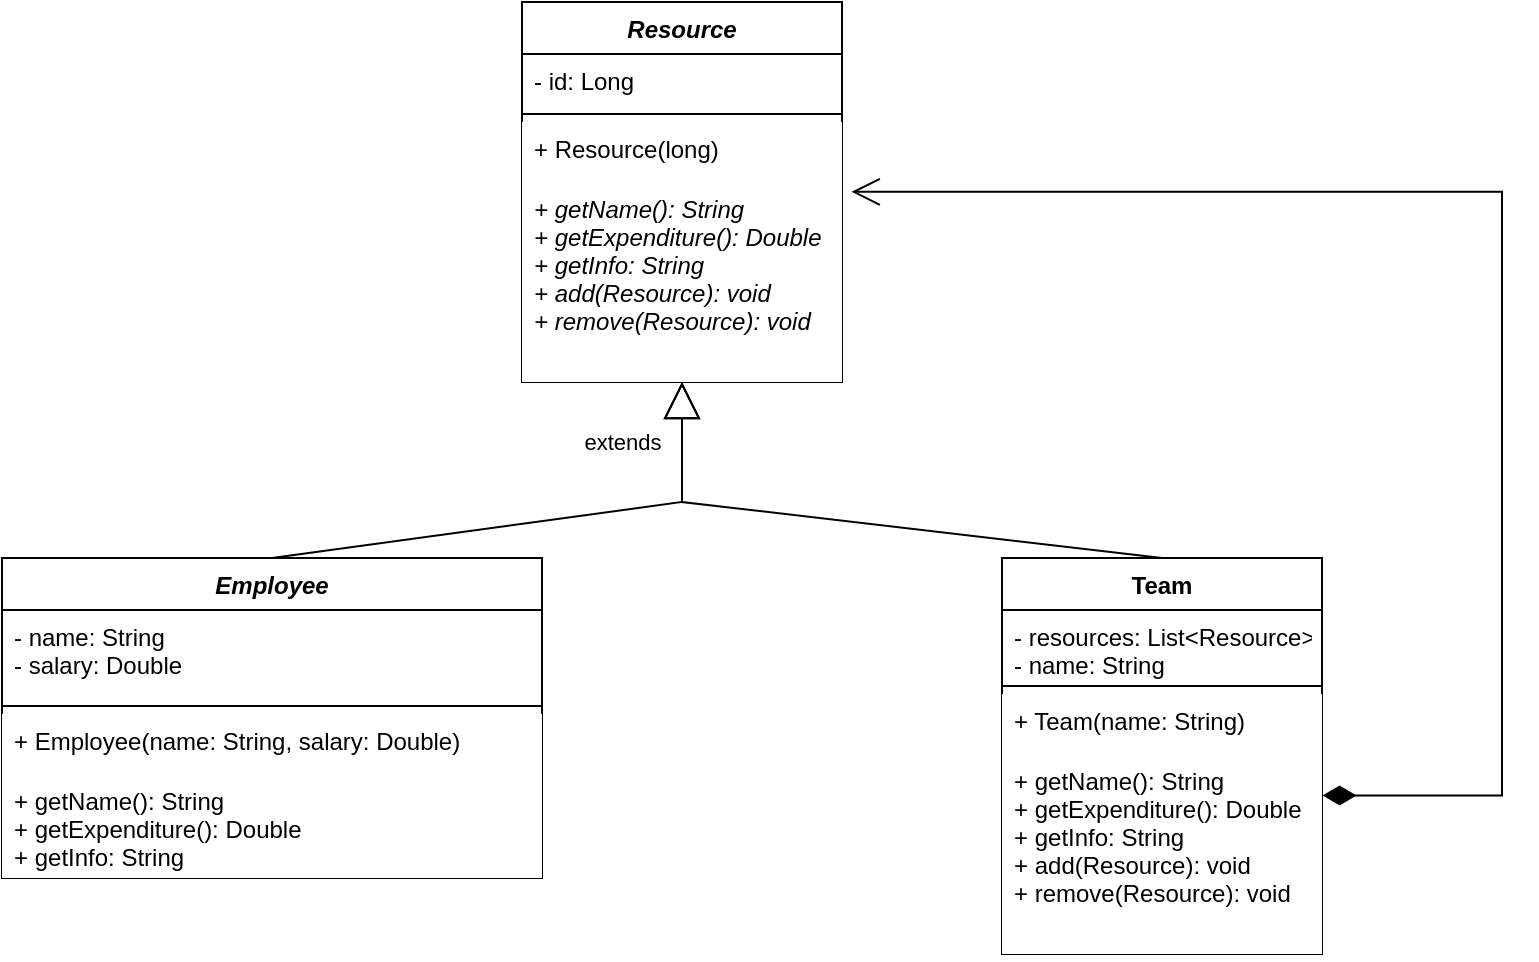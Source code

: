 <mxfile version="16.1.0" type="device"><diagram id="Zp8oXfj581WMTEjwuuQ9" name="compositeDesignPattern"><mxGraphModel dx="1063" dy="573" grid="1" gridSize="10" guides="1" tooltips="1" connect="1" arrows="1" fold="1" page="1" pageScale="1" pageWidth="827" pageHeight="1169" math="0" shadow="0"><root><mxCell id="0"/><mxCell id="1" parent="0"/><mxCell id="Uk8ZUGh8KuW9vpX1DNJr-1" value="Resource" style="swimlane;fontStyle=3;align=center;verticalAlign=top;childLayout=stackLayout;horizontal=1;startSize=26;horizontalStack=0;resizeParent=1;resizeParentMax=0;resizeLast=0;collapsible=1;marginBottom=0;" vertex="1" parent="1"><mxGeometry x="290" y="30" width="160" height="190" as="geometry"/></mxCell><mxCell id="Uk8ZUGh8KuW9vpX1DNJr-2" value="- id: Long" style="text;strokeColor=none;fillColor=none;align=left;verticalAlign=top;spacingLeft=4;spacingRight=4;overflow=hidden;rotatable=0;points=[[0,0.5],[1,0.5]];portConstraint=eastwest;" vertex="1" parent="Uk8ZUGh8KuW9vpX1DNJr-1"><mxGeometry y="26" width="160" height="26" as="geometry"/></mxCell><mxCell id="Uk8ZUGh8KuW9vpX1DNJr-3" value="" style="line;strokeWidth=1;fillColor=none;align=left;verticalAlign=middle;spacingTop=-1;spacingLeft=3;spacingRight=3;rotatable=0;labelPosition=right;points=[];portConstraint=eastwest;" vertex="1" parent="Uk8ZUGh8KuW9vpX1DNJr-1"><mxGeometry y="52" width="160" height="8" as="geometry"/></mxCell><mxCell id="Uk8ZUGh8KuW9vpX1DNJr-6" value="+ Resource(long)" style="text;strokeColor=none;fillColor=default;align=left;verticalAlign=top;spacingLeft=4;spacingRight=4;overflow=hidden;rotatable=0;points=[[0,0.5],[1,0.5]];portConstraint=eastwest;fontStyle=0" vertex="1" parent="Uk8ZUGh8KuW9vpX1DNJr-1"><mxGeometry y="60" width="160" height="30" as="geometry"/></mxCell><mxCell id="Uk8ZUGh8KuW9vpX1DNJr-4" value="+ getName(): String&#10;+ getExpenditure(): Double&#10;+ getInfo: String&#10;+ add(Resource): void&#10;+ remove(Resource): void" style="text;strokeColor=none;fillColor=default;align=left;verticalAlign=top;spacingLeft=4;spacingRight=4;overflow=hidden;rotatable=0;points=[[0,0.5],[1,0.5]];portConstraint=eastwest;fontStyle=2" vertex="1" parent="Uk8ZUGh8KuW9vpX1DNJr-1"><mxGeometry y="90" width="160" height="100" as="geometry"/></mxCell><mxCell id="Uk8ZUGh8KuW9vpX1DNJr-7" value="Team" style="swimlane;fontStyle=1;align=center;verticalAlign=top;childLayout=stackLayout;horizontal=1;startSize=26;horizontalStack=0;resizeParent=1;resizeParentMax=0;resizeLast=0;collapsible=1;marginBottom=0;" vertex="1" parent="1"><mxGeometry x="530" y="308" width="160" height="198" as="geometry"/></mxCell><mxCell id="Uk8ZUGh8KuW9vpX1DNJr-8" value="- resources: List&lt;Resource&gt;&#10;- name: String" style="text;strokeColor=none;fillColor=none;align=left;verticalAlign=top;spacingLeft=4;spacingRight=4;overflow=hidden;rotatable=0;points=[[0,0.5],[1,0.5]];portConstraint=eastwest;" vertex="1" parent="Uk8ZUGh8KuW9vpX1DNJr-7"><mxGeometry y="26" width="160" height="34" as="geometry"/></mxCell><mxCell id="Uk8ZUGh8KuW9vpX1DNJr-9" value="" style="line;strokeWidth=1;fillColor=none;align=left;verticalAlign=middle;spacingTop=-1;spacingLeft=3;spacingRight=3;rotatable=0;labelPosition=right;points=[];portConstraint=eastwest;" vertex="1" parent="Uk8ZUGh8KuW9vpX1DNJr-7"><mxGeometry y="60" width="160" height="8" as="geometry"/></mxCell><mxCell id="Uk8ZUGh8KuW9vpX1DNJr-10" value="+ Team(name: String)" style="text;strokeColor=none;fillColor=default;align=left;verticalAlign=top;spacingLeft=4;spacingRight=4;overflow=hidden;rotatable=0;points=[[0,0.5],[1,0.5]];portConstraint=eastwest;fontStyle=0" vertex="1" parent="Uk8ZUGh8KuW9vpX1DNJr-7"><mxGeometry y="68" width="160" height="30" as="geometry"/></mxCell><mxCell id="Uk8ZUGh8KuW9vpX1DNJr-11" value="+ getName(): String&#10;+ getExpenditure(): Double&#10;+ getInfo: String&#10;+ add(Resource): void&#10;+ remove(Resource): void&#10;" style="text;strokeColor=none;fillColor=default;align=left;verticalAlign=top;spacingLeft=4;spacingRight=4;overflow=hidden;rotatable=0;points=[[0,0.5],[1,0.5]];portConstraint=eastwest;fontStyle=0" vertex="1" parent="Uk8ZUGh8KuW9vpX1DNJr-7"><mxGeometry y="98" width="160" height="100" as="geometry"/></mxCell><mxCell id="Uk8ZUGh8KuW9vpX1DNJr-12" value="Employee" style="swimlane;fontStyle=3;align=center;verticalAlign=top;childLayout=stackLayout;horizontal=1;startSize=26;horizontalStack=0;resizeParent=1;resizeParentMax=0;resizeLast=0;collapsible=1;marginBottom=0;" vertex="1" parent="1"><mxGeometry x="30" y="308" width="270" height="160" as="geometry"/></mxCell><mxCell id="Uk8ZUGh8KuW9vpX1DNJr-13" value="- name: String&#10;- salary: Double" style="text;strokeColor=none;fillColor=none;align=left;verticalAlign=top;spacingLeft=4;spacingRight=4;overflow=hidden;rotatable=0;points=[[0,0.5],[1,0.5]];portConstraint=eastwest;" vertex="1" parent="Uk8ZUGh8KuW9vpX1DNJr-12"><mxGeometry y="26" width="270" height="44" as="geometry"/></mxCell><mxCell id="Uk8ZUGh8KuW9vpX1DNJr-14" value="" style="line;strokeWidth=1;fillColor=none;align=left;verticalAlign=middle;spacingTop=-1;spacingLeft=3;spacingRight=3;rotatable=0;labelPosition=right;points=[];portConstraint=eastwest;" vertex="1" parent="Uk8ZUGh8KuW9vpX1DNJr-12"><mxGeometry y="70" width="270" height="8" as="geometry"/></mxCell><mxCell id="Uk8ZUGh8KuW9vpX1DNJr-15" value="+ Employee(name: String, salary: Double)" style="text;strokeColor=none;fillColor=default;align=left;verticalAlign=top;spacingLeft=4;spacingRight=4;overflow=hidden;rotatable=0;points=[[0,0.5],[1,0.5]];portConstraint=eastwest;fontStyle=0" vertex="1" parent="Uk8ZUGh8KuW9vpX1DNJr-12"><mxGeometry y="78" width="270" height="30" as="geometry"/></mxCell><mxCell id="Uk8ZUGh8KuW9vpX1DNJr-16" value="+ getName(): String&#10;+ getExpenditure(): Double&#10;+ getInfo: String" style="text;strokeColor=none;fillColor=default;align=left;verticalAlign=top;spacingLeft=4;spacingRight=4;overflow=hidden;rotatable=0;points=[[0,0.5],[1,0.5]];portConstraint=eastwest;fontStyle=0" vertex="1" parent="Uk8ZUGh8KuW9vpX1DNJr-12"><mxGeometry y="108" width="270" height="52" as="geometry"/></mxCell><mxCell id="Uk8ZUGh8KuW9vpX1DNJr-18" value="extends" style="endArrow=block;endSize=16;endFill=0;html=1;rounded=0;entryX=0.5;entryY=1;entryDx=0;entryDy=0;exitX=0.5;exitY=0;exitDx=0;exitDy=0;" edge="1" parent="1" source="Uk8ZUGh8KuW9vpX1DNJr-12" target="Uk8ZUGh8KuW9vpX1DNJr-1"><mxGeometry x="0.775" y="30" width="160" relative="1" as="geometry"><mxPoint x="330" y="300" as="sourcePoint"/><mxPoint x="490" y="300" as="targetPoint"/><Array as="points"><mxPoint x="370" y="280"/></Array><mxPoint as="offset"/></mxGeometry></mxCell><mxCell id="Uk8ZUGh8KuW9vpX1DNJr-27" value="" style="endArrow=block;endSize=16;endFill=0;html=1;rounded=0;exitX=0.5;exitY=0;exitDx=0;exitDy=0;" edge="1" parent="1" source="Uk8ZUGh8KuW9vpX1DNJr-7"><mxGeometry x="-0.208" y="-75" width="160" relative="1" as="geometry"><mxPoint x="330" y="300" as="sourcePoint"/><mxPoint x="370" y="220" as="targetPoint"/><Array as="points"><mxPoint x="370" y="280"/></Array><mxPoint as="offset"/></mxGeometry></mxCell><mxCell id="Uk8ZUGh8KuW9vpX1DNJr-28" value="" style="endArrow=open;html=1;endSize=12;startArrow=diamondThin;startSize=14;startFill=1;edgeStyle=orthogonalEdgeStyle;align=left;verticalAlign=bottom;rounded=0;exitX=1.002;exitY=0.207;exitDx=0;exitDy=0;exitPerimeter=0;entryX=1.03;entryY=0.049;entryDx=0;entryDy=0;entryPerimeter=0;" edge="1" parent="1" source="Uk8ZUGh8KuW9vpX1DNJr-11" target="Uk8ZUGh8KuW9vpX1DNJr-4"><mxGeometry x="-0.973" relative="1" as="geometry"><mxPoint x="330" y="300" as="sourcePoint"/><mxPoint x="490" y="300" as="targetPoint"/><Array as="points"><mxPoint x="780" y="427"/><mxPoint x="780" y="125"/></Array><mxPoint as="offset"/></mxGeometry></mxCell></root></mxGraphModel></diagram></mxfile>